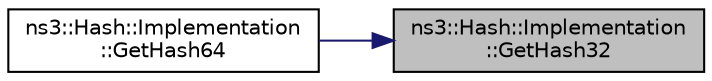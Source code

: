 digraph "ns3::Hash::Implementation::GetHash32"
{
 // LATEX_PDF_SIZE
  edge [fontname="Helvetica",fontsize="10",labelfontname="Helvetica",labelfontsize="10"];
  node [fontname="Helvetica",fontsize="10",shape=record];
  rankdir="RL";
  Node1 [label="ns3::Hash::Implementation\l::GetHash32",height=0.2,width=0.4,color="black", fillcolor="grey75", style="filled", fontcolor="black",tooltip="Compute 32-bit hash of a byte buffer."];
  Node1 -> Node2 [dir="back",color="midnightblue",fontsize="10",style="solid",fontname="Helvetica"];
  Node2 [label="ns3::Hash::Implementation\l::GetHash64",height=0.2,width=0.4,color="black", fillcolor="white", style="filled",URL="$classns3_1_1_hash_1_1_implementation.html#ab1040ba210667c3b32d6d4711c20f314",tooltip="Compute 64-bit hash of a byte buffer."];
}
